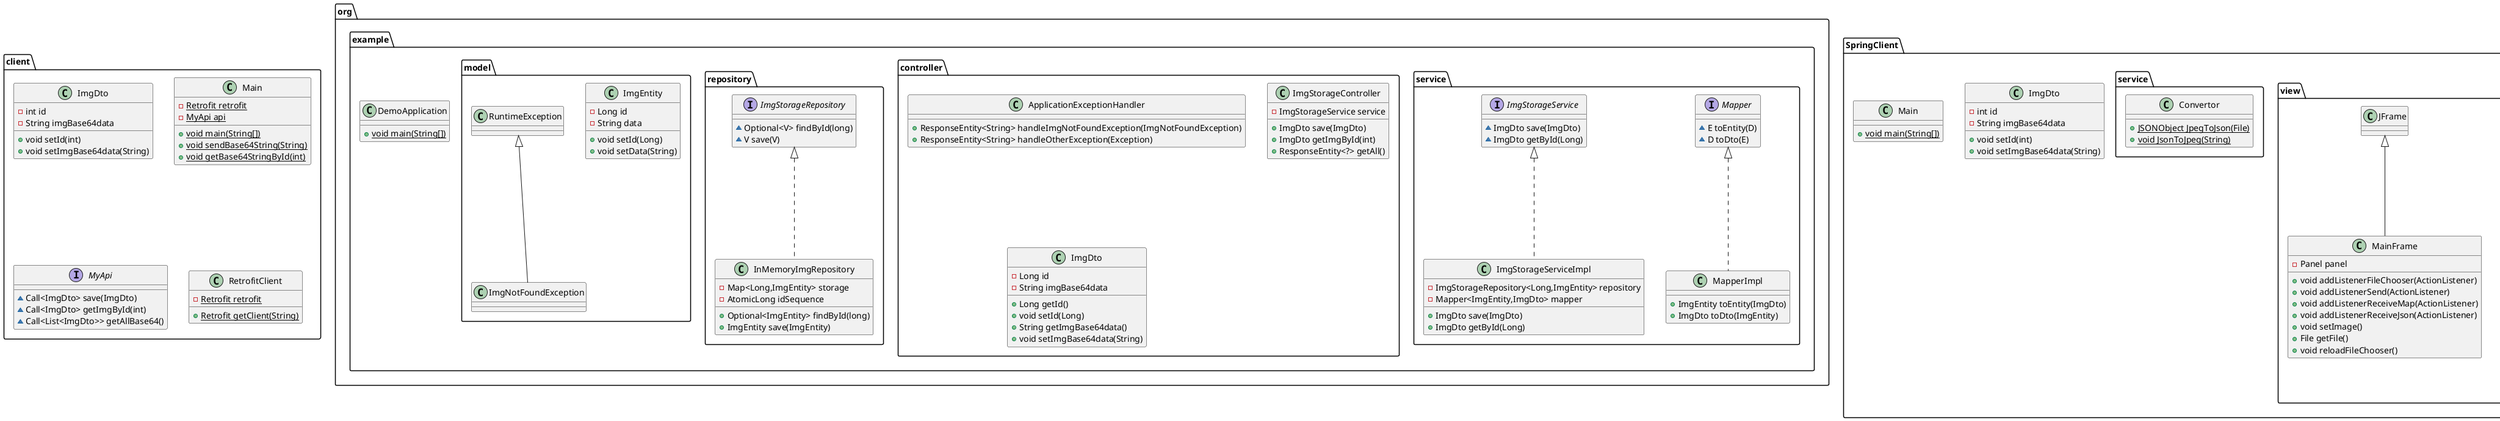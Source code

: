@startuml
class org.example.service.MapperImpl {
+ ImgEntity toEntity(ImgDto)
+ ImgDto toDto(ImgEntity)
}

class client.ImgDto {
- int id
- String imgBase64data
+ void setId(int)
+ void setImgBase64data(String)
}


class org.example.controller.ApplicationExceptionHandler {
+ ResponseEntity<String> handleImgNotFoundException(ImgNotFoundException)
+ ResponseEntity<String> handleOtherException(Exception)
}

class client.Main {
- {static} Retrofit retrofit
- {static} MyApi api
+ {static} void main(String[])
+ {static} void sendBase64String(String)
+ {static} void getBase64StringById(int)
}


class SpringClient.controller.ClientController {
- MainFrame mainFrame
- RestClient restClient
- String uriBase
}

class SpringClient.controller.ClientController$FileChooserListener {
+ void actionPerformed(ActionEvent)
}

class SpringClient.controller.ClientController$SendListener {
+ void actionPerformed(ActionEvent)
}

class SpringClient.controller.ClientController$ReceiveMapListener {
+ void actionPerformed(ActionEvent)
}

class SpringClient.controller.ClientController$ReceiveJsonListener {
+ void actionPerformed(ActionEvent)
}

class org.example.repository.InMemoryImgRepository {
- Map<Long,ImgEntity> storage
- AtomicLong idSequence
+ Optional<ImgEntity> findById(long)
+ ImgEntity save(ImgEntity)
}


class org.example.controller.ImgStorageController {
- ImgStorageService service
+ ImgDto save(ImgDto)
+ ImgDto getImgById(int)
+ ResponseEntity<?> getAll()
}


interface org.example.repository.ImgStorageRepository {
~ Optional<V> findById(long)
~ V save(V)
}

class org.example.DemoApplication {
+ {static} void main(String[])
}

interface org.example.service.Mapper {
~ E toEntity(D)
~ D toDto(E)
}

class org.example.model.ImgNotFoundException {
}
class SpringClient.view.Panel {
- JButton buttonOpenImage
- JButton buttonSend
- JButton buttonReceiveMap
- JButton buttonReceiveJson
- JFileChooser fileChooser
- JLabel image
- JLabel imageName
+ void addListenerFileChooser(ActionListener)
+ void addListenerSend(ActionListener)
+ void addListenerReceiveMap(ActionListener)
+ void addListenerReceiveJson(ActionListener)
+ void setImage()
+ File getFile()
+ void reloadFileChooser()
}


class SpringClient.view.MainFrame {
- Panel panel
+ void addListenerFileChooser(ActionListener)
+ void addListenerSend(ActionListener)
+ void addListenerReceiveMap(ActionListener)
+ void addListenerReceiveJson(ActionListener)
+ void setImage()
+ File getFile()
+ void reloadFileChooser()
}


interface client.MyApi {
~ Call<ImgDto> save(ImgDto)
~ Call<ImgDto> getImgById(int)
~ Call<List<ImgDto>> getAllBase64()
}

class client.RetrofitClient {
- {static} Retrofit retrofit
+ {static} Retrofit getClient(String)
}


class org.example.service.ImgStorageServiceImpl {
- ImgStorageRepository<Long,ImgEntity> repository
- Mapper<ImgEntity,ImgDto> mapper
+ ImgDto save(ImgDto)
+ ImgDto getById(Long)
}


class SpringClient.ImgDto {
- int id
- String imgBase64data
+ void setId(int)
+ void setImgBase64data(String)
}


class org.example.controller.ImgDto {
- Long id
- String imgBase64data
+ Long getId()
+ void setId(Long)
+ String getImgBase64data()
+ void setImgBase64data(String)
}


class org.example.model.ImgEntity {
- Long id
- String data
+ void setId(Long)
+ void setData(String)
}


interface org.example.service.ImgStorageService {
~ ImgDto save(ImgDto)
~ ImgDto getById(Long)
}

class SpringClient.Main {
+ {static} void main(String[])
}

class SpringClient.service.Convertor {
+ {static} JSONObject JpegToJson(File)
+ {static} void JsonToJpeg(String)
}



org.example.service.Mapper <|.. org.example.service.MapperImpl
SpringClient.controller.ClientController +.. SpringClient.controller.ClientController$FileChooserListener
SpringClient.controller.ActionListener <|.. SpringClient.controller.ClientController$FileChooserListener
SpringClient.controller.ClientController +.. SpringClient.controller.ClientController$SendListener
SpringClient.controller.ActionListener <|.. SpringClient.controller.ClientController$SendListener
SpringClient.controller.ClientController +.. SpringClient.controller.ClientController$ReceiveMapListener
SpringClient.controller.ActionListener <|.. SpringClient.controller.ClientController$ReceiveMapListener
SpringClient.controller.ClientController +.. SpringClient.controller.ClientController$ReceiveJsonListener
SpringClient.controller.ActionListener <|.. SpringClient.controller.ClientController$ReceiveJsonListener
org.example.repository.ImgStorageRepository <|.. org.example.repository.InMemoryImgRepository
org.example.model.RuntimeException <|-- org.example.model.ImgNotFoundException
SpringClient.view.JPanel <|-- SpringClient.view.Panel
SpringClient.view.JFrame <|-- SpringClient.view.MainFrame
org.example.service.ImgStorageService <|.. org.example.service.ImgStorageServiceImpl
@enduml
